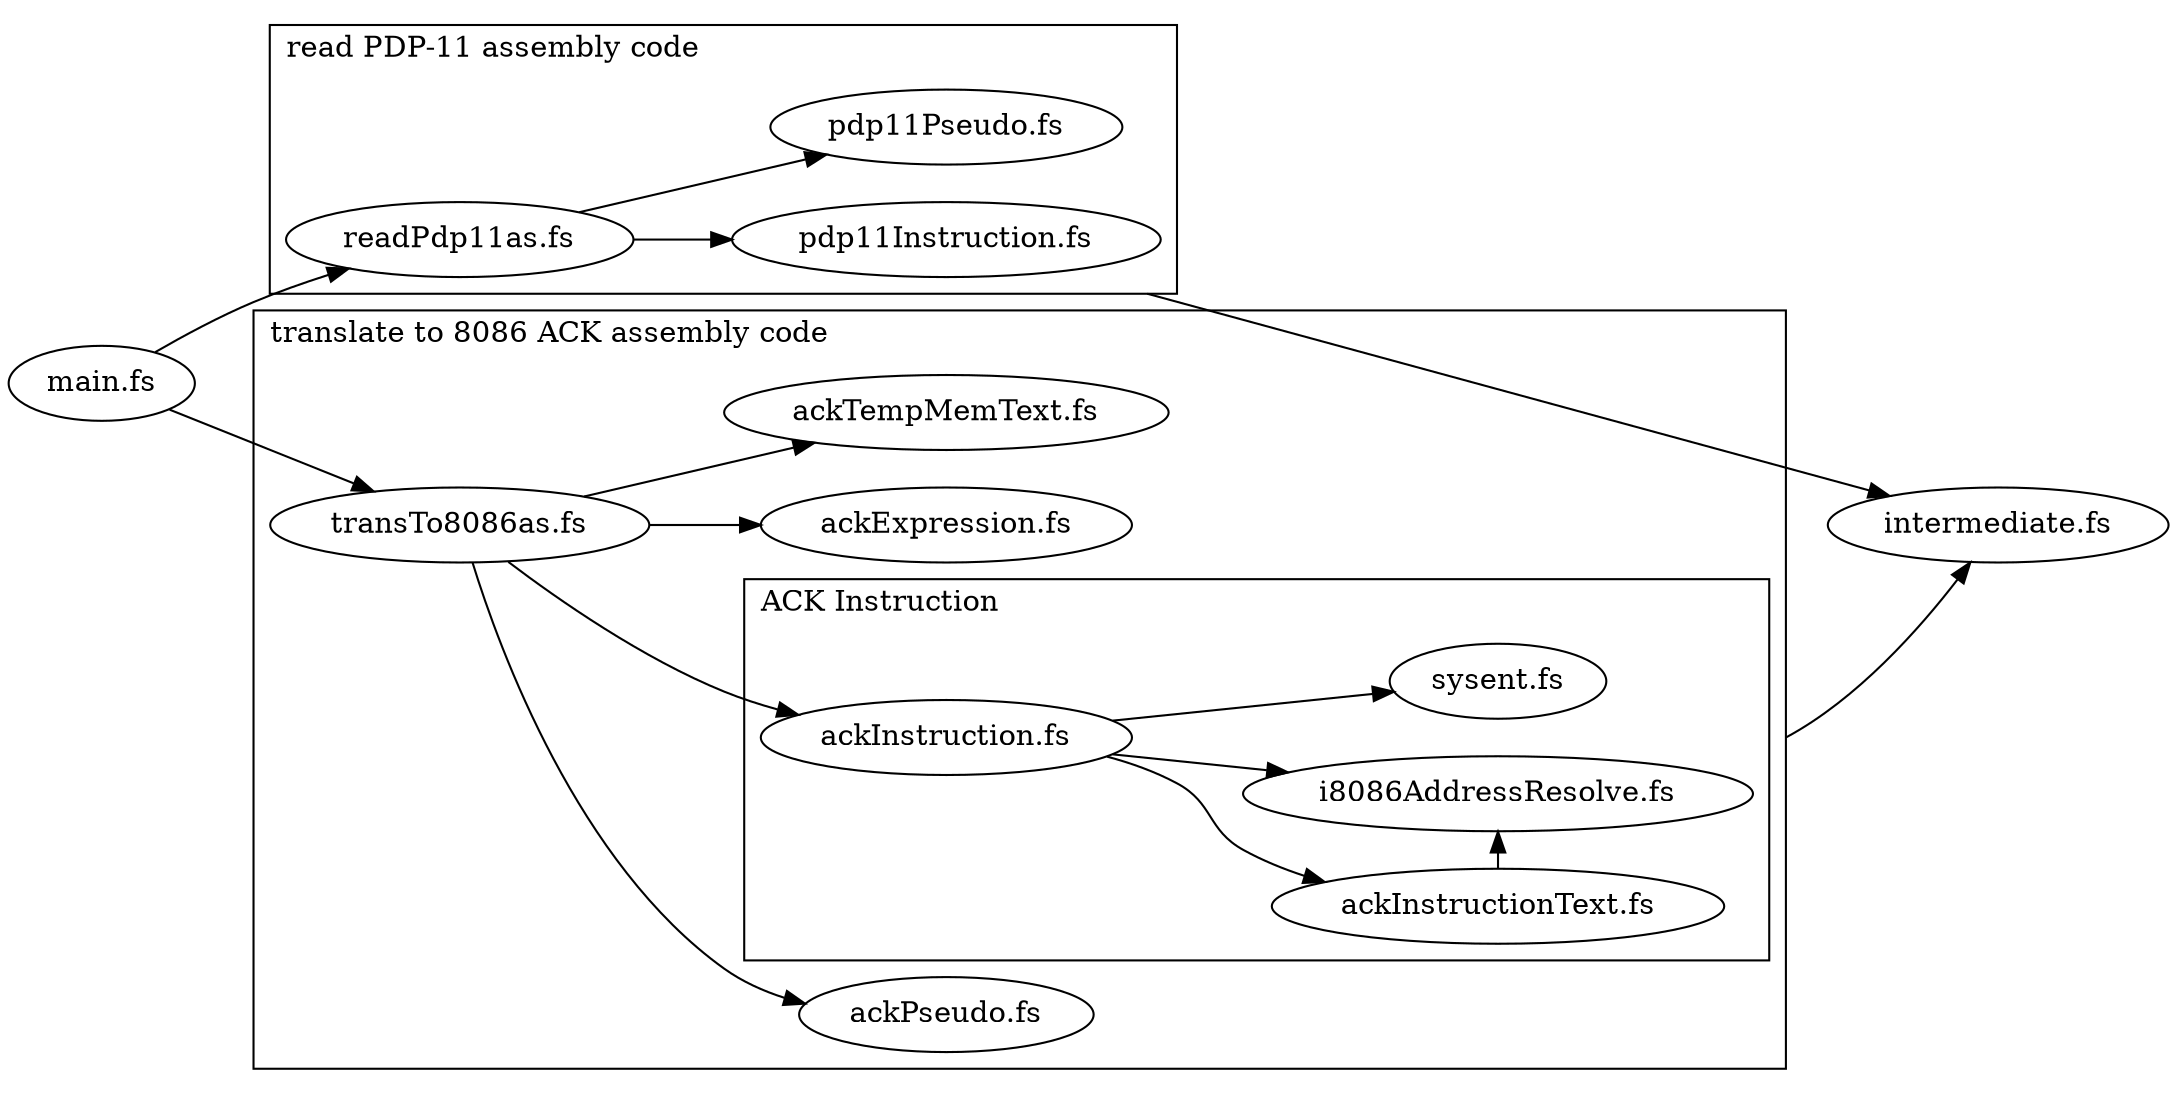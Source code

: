 digraph files {

    graph [rankdir=LR compound=true labeljust=l];
    {
        node [label="main.fs"]; main;
        node [label="readPdp11as.fs"]; readPdp11as;
        node [label="pdp11Instruction.fs"]; pdp11Instruction;
        node [label="pdp11Pseudo.fs"]; pdp11Pseudo;
        node [label="transTo8086as.fs"]; transTo8086as;
        node [label="ackPseudo.fs"]; ackPseudo;
        node [label="ackInstruction.fs"]; ackInstruction;
        node [label="i8086AddressResolve.fs"]; i8086AddressResolve;
        node [label="ackInstructionText.fs"]; ackInstructionText;
        node [label="sysent.fs"]; sysent;
        node [label="ackExpression.fs"]; ackExpression;
        node [label="ackTempMemText.fs"]; ackTempMemText;
        node [label="intermediate.fs"]; intermediate;
        //node [label="utility.fs"]; utility;
    }

    main -> readPdp11as;
    subgraph cluster_0 {
        label="read PDP-11 assembly code";
        readPdp11as -> pdp11Instruction;
        readPdp11as -> pdp11Pseudo;
    }

    main -> transTo8086as;
    subgraph cluster_1 {
        label="translate to 8086 ACK assembly code";
        transTo8086as -> ackInstruction;
        transTo8086as -> ackPseudo;
        transTo8086as -> ackExpression;
        transTo8086as -> ackTempMemText;

        subgraph cluster_2 {
            label="ACK Instruction";
            ackInstruction -> i8086AddressResolve;
            ackInstruction -> ackInstructionText;
            ackInstruction -> sysent;
            ackInstructionText -> i8086AddressResolve;
            { rank=same; ackInstructionText; i8086AddressResolve; }
        }
    }

    pdp11Instruction -> intermediate [ltail=cluster_0];
    i8086AddressResolve -> intermediate [ltail=cluster_1];
}